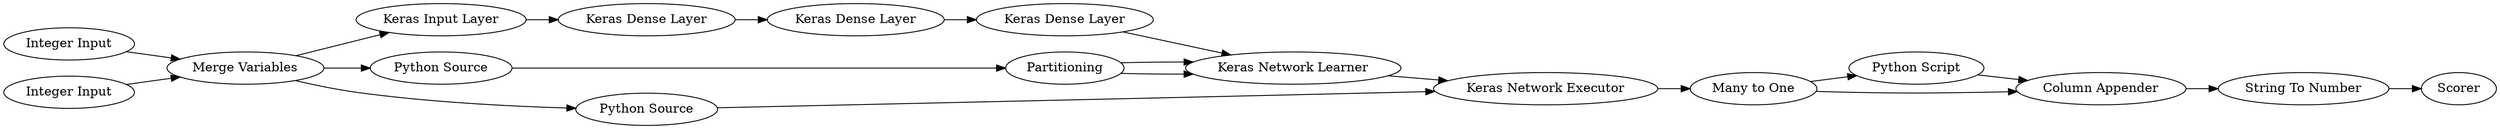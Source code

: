 digraph {
	1 [label="Integer Input"]
	2 [label="Python Source"]
	3 [label="Integer Input"]
	4 [label="Merge Variables"]
	5 [label="Python Source"]
	6 [label="Keras Input Layer"]
	7 [label="Keras Dense Layer"]
	8 [label="Keras Dense Layer"]
	9 [label="Keras Dense Layer"]
	10 [label="Keras Network Learner"]
	11 [label=Partitioning]
	12 [label="Keras Network Executor"]
	30 [label="Many to One"]
	31 [label=Scorer]
	33 [label="Python Script"]
	34 [label="Column Appender"]
	35 [label="String To Number"]
	1 -> 4
	2 -> 11
	3 -> 4
	4 -> 5
	4 -> 6
	4 -> 2
	5 -> 12
	6 -> 7
	7 -> 8
	8 -> 9
	9 -> 10
	10 -> 12
	11 -> 10
	11 -> 10
	12 -> 30
	30 -> 34
	30 -> 33
	33 -> 34
	34 -> 35
	35 -> 31
	rankdir=LR
}
